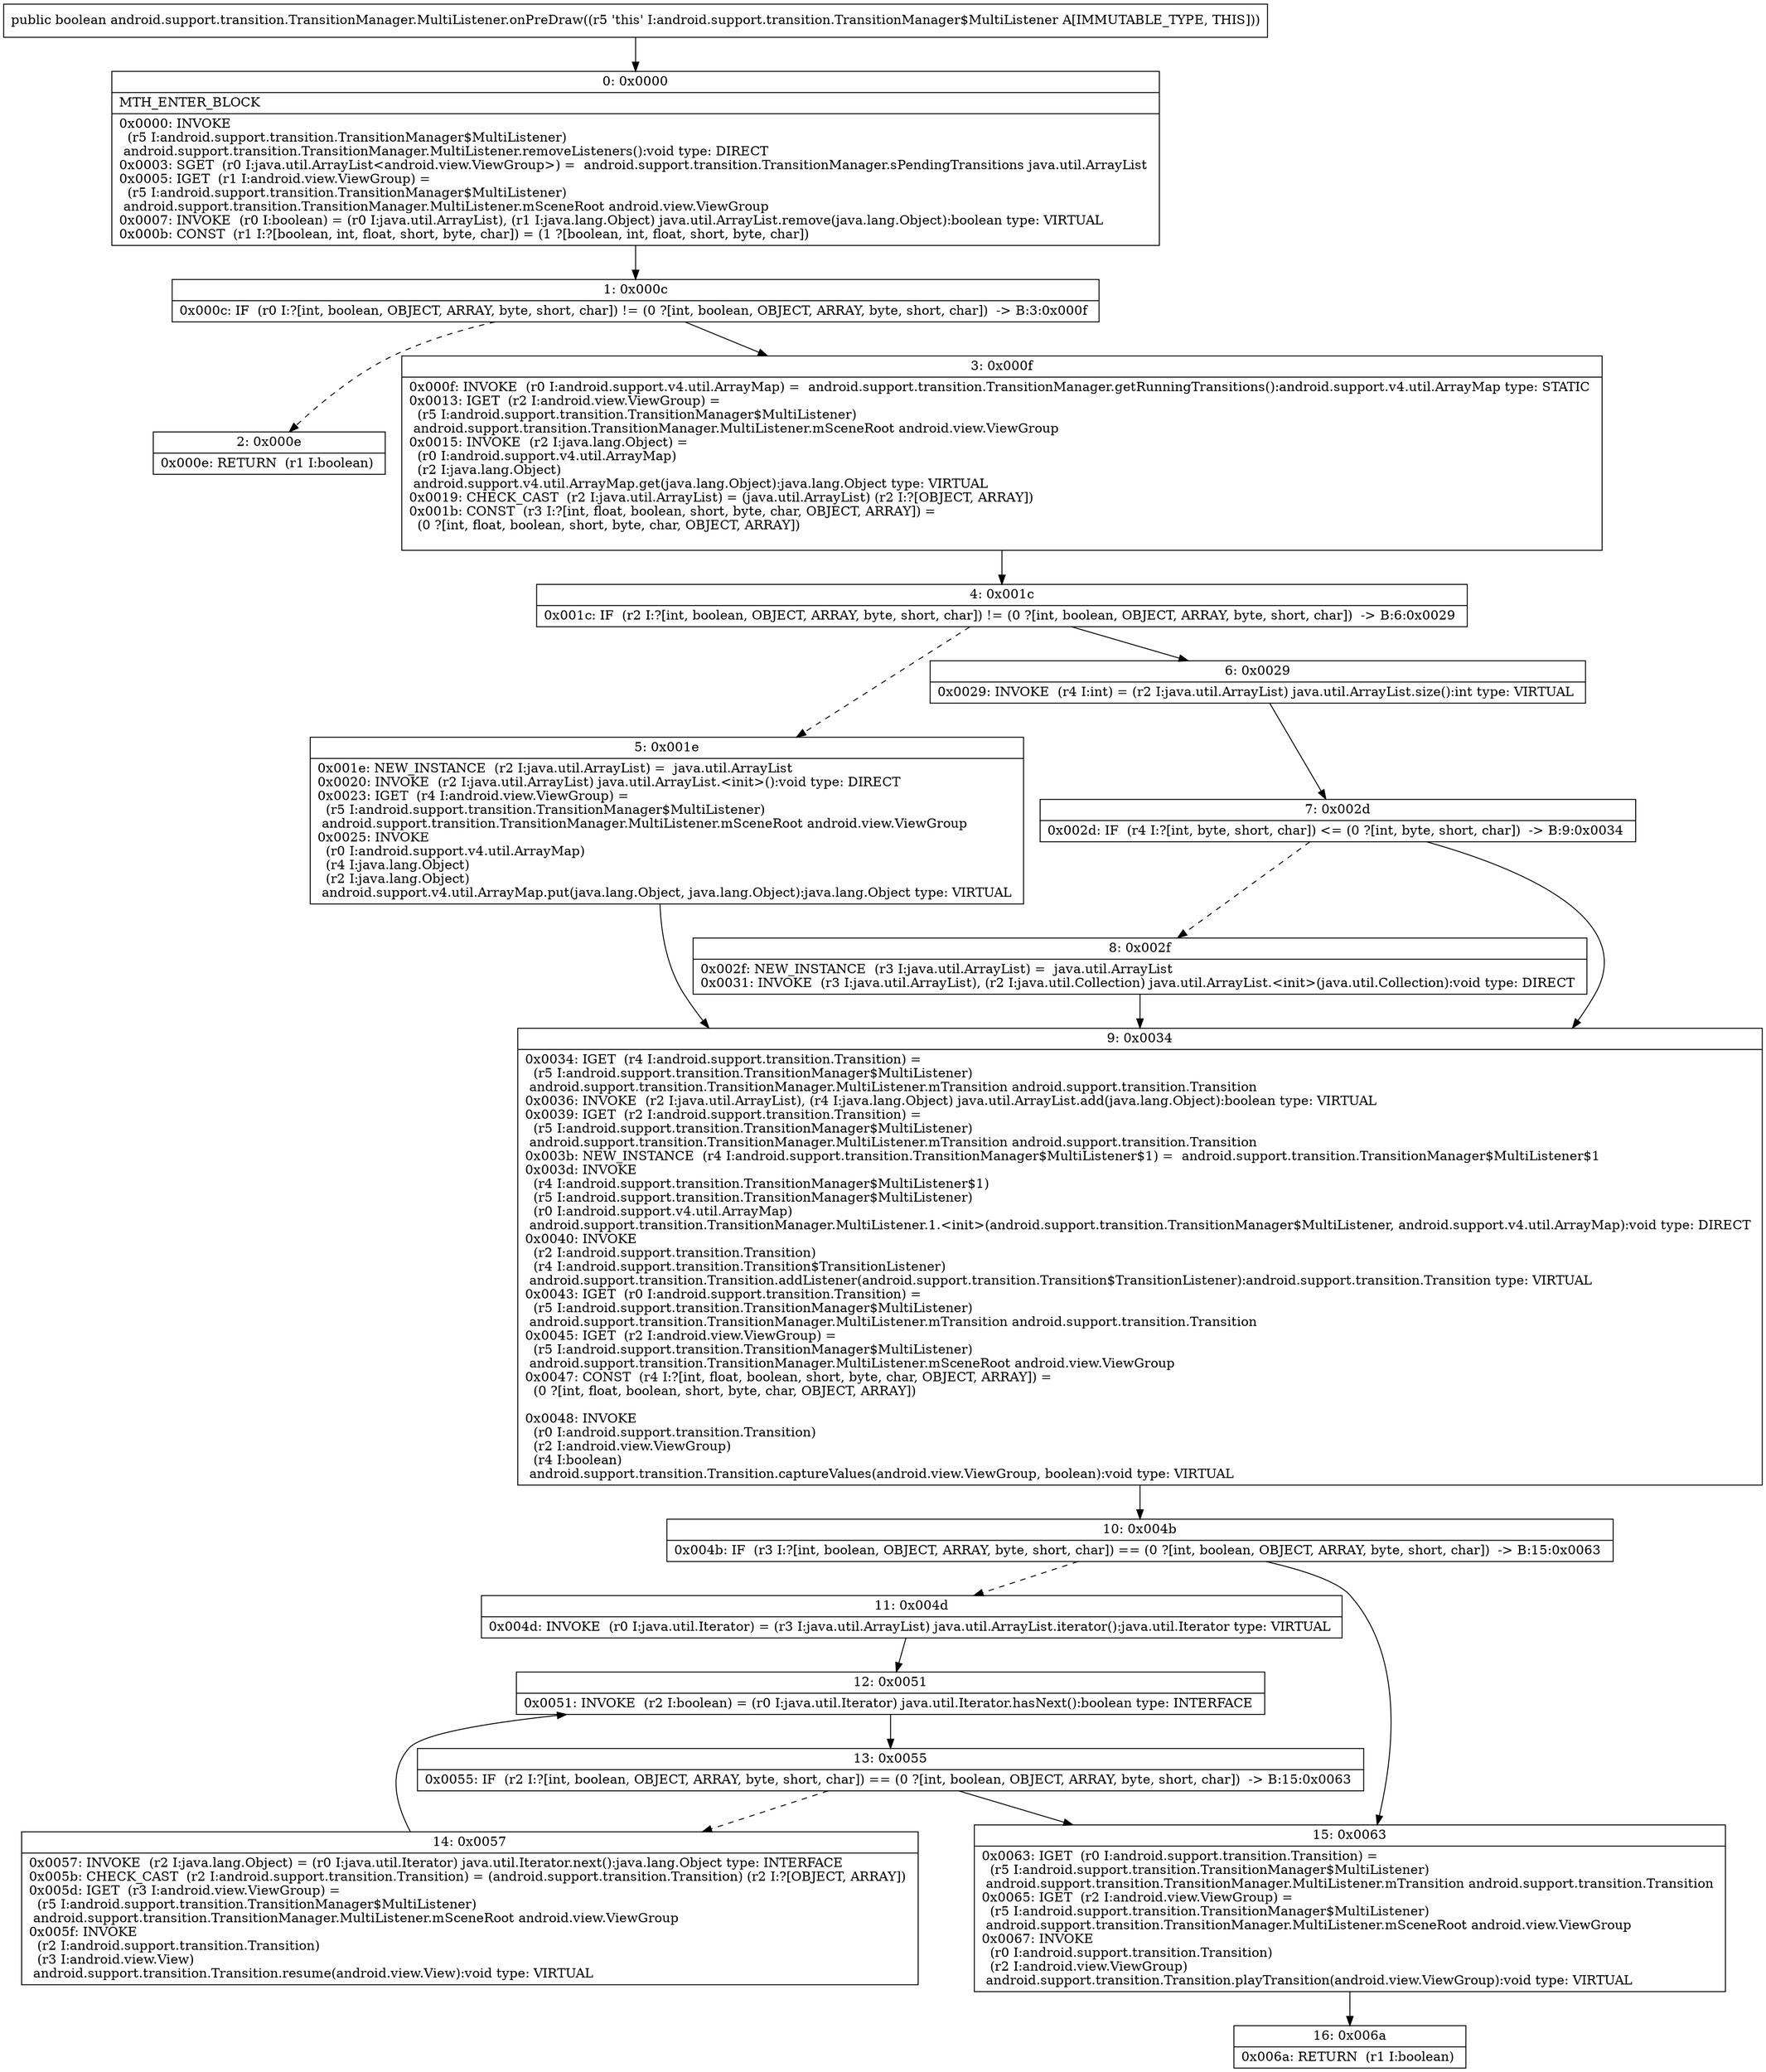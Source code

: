 digraph "CFG forandroid.support.transition.TransitionManager.MultiListener.onPreDraw()Z" {
Node_0 [shape=record,label="{0\:\ 0x0000|MTH_ENTER_BLOCK\l|0x0000: INVOKE  \l  (r5 I:android.support.transition.TransitionManager$MultiListener)\l android.support.transition.TransitionManager.MultiListener.removeListeners():void type: DIRECT \l0x0003: SGET  (r0 I:java.util.ArrayList\<android.view.ViewGroup\>) =  android.support.transition.TransitionManager.sPendingTransitions java.util.ArrayList \l0x0005: IGET  (r1 I:android.view.ViewGroup) = \l  (r5 I:android.support.transition.TransitionManager$MultiListener)\l android.support.transition.TransitionManager.MultiListener.mSceneRoot android.view.ViewGroup \l0x0007: INVOKE  (r0 I:boolean) = (r0 I:java.util.ArrayList), (r1 I:java.lang.Object) java.util.ArrayList.remove(java.lang.Object):boolean type: VIRTUAL \l0x000b: CONST  (r1 I:?[boolean, int, float, short, byte, char]) = (1 ?[boolean, int, float, short, byte, char]) \l}"];
Node_1 [shape=record,label="{1\:\ 0x000c|0x000c: IF  (r0 I:?[int, boolean, OBJECT, ARRAY, byte, short, char]) != (0 ?[int, boolean, OBJECT, ARRAY, byte, short, char])  \-\> B:3:0x000f \l}"];
Node_2 [shape=record,label="{2\:\ 0x000e|0x000e: RETURN  (r1 I:boolean) \l}"];
Node_3 [shape=record,label="{3\:\ 0x000f|0x000f: INVOKE  (r0 I:android.support.v4.util.ArrayMap) =  android.support.transition.TransitionManager.getRunningTransitions():android.support.v4.util.ArrayMap type: STATIC \l0x0013: IGET  (r2 I:android.view.ViewGroup) = \l  (r5 I:android.support.transition.TransitionManager$MultiListener)\l android.support.transition.TransitionManager.MultiListener.mSceneRoot android.view.ViewGroup \l0x0015: INVOKE  (r2 I:java.lang.Object) = \l  (r0 I:android.support.v4.util.ArrayMap)\l  (r2 I:java.lang.Object)\l android.support.v4.util.ArrayMap.get(java.lang.Object):java.lang.Object type: VIRTUAL \l0x0019: CHECK_CAST  (r2 I:java.util.ArrayList) = (java.util.ArrayList) (r2 I:?[OBJECT, ARRAY]) \l0x001b: CONST  (r3 I:?[int, float, boolean, short, byte, char, OBJECT, ARRAY]) = \l  (0 ?[int, float, boolean, short, byte, char, OBJECT, ARRAY])\l \l}"];
Node_4 [shape=record,label="{4\:\ 0x001c|0x001c: IF  (r2 I:?[int, boolean, OBJECT, ARRAY, byte, short, char]) != (0 ?[int, boolean, OBJECT, ARRAY, byte, short, char])  \-\> B:6:0x0029 \l}"];
Node_5 [shape=record,label="{5\:\ 0x001e|0x001e: NEW_INSTANCE  (r2 I:java.util.ArrayList) =  java.util.ArrayList \l0x0020: INVOKE  (r2 I:java.util.ArrayList) java.util.ArrayList.\<init\>():void type: DIRECT \l0x0023: IGET  (r4 I:android.view.ViewGroup) = \l  (r5 I:android.support.transition.TransitionManager$MultiListener)\l android.support.transition.TransitionManager.MultiListener.mSceneRoot android.view.ViewGroup \l0x0025: INVOKE  \l  (r0 I:android.support.v4.util.ArrayMap)\l  (r4 I:java.lang.Object)\l  (r2 I:java.lang.Object)\l android.support.v4.util.ArrayMap.put(java.lang.Object, java.lang.Object):java.lang.Object type: VIRTUAL \l}"];
Node_6 [shape=record,label="{6\:\ 0x0029|0x0029: INVOKE  (r4 I:int) = (r2 I:java.util.ArrayList) java.util.ArrayList.size():int type: VIRTUAL \l}"];
Node_7 [shape=record,label="{7\:\ 0x002d|0x002d: IF  (r4 I:?[int, byte, short, char]) \<= (0 ?[int, byte, short, char])  \-\> B:9:0x0034 \l}"];
Node_8 [shape=record,label="{8\:\ 0x002f|0x002f: NEW_INSTANCE  (r3 I:java.util.ArrayList) =  java.util.ArrayList \l0x0031: INVOKE  (r3 I:java.util.ArrayList), (r2 I:java.util.Collection) java.util.ArrayList.\<init\>(java.util.Collection):void type: DIRECT \l}"];
Node_9 [shape=record,label="{9\:\ 0x0034|0x0034: IGET  (r4 I:android.support.transition.Transition) = \l  (r5 I:android.support.transition.TransitionManager$MultiListener)\l android.support.transition.TransitionManager.MultiListener.mTransition android.support.transition.Transition \l0x0036: INVOKE  (r2 I:java.util.ArrayList), (r4 I:java.lang.Object) java.util.ArrayList.add(java.lang.Object):boolean type: VIRTUAL \l0x0039: IGET  (r2 I:android.support.transition.Transition) = \l  (r5 I:android.support.transition.TransitionManager$MultiListener)\l android.support.transition.TransitionManager.MultiListener.mTransition android.support.transition.Transition \l0x003b: NEW_INSTANCE  (r4 I:android.support.transition.TransitionManager$MultiListener$1) =  android.support.transition.TransitionManager$MultiListener$1 \l0x003d: INVOKE  \l  (r4 I:android.support.transition.TransitionManager$MultiListener$1)\l  (r5 I:android.support.transition.TransitionManager$MultiListener)\l  (r0 I:android.support.v4.util.ArrayMap)\l android.support.transition.TransitionManager.MultiListener.1.\<init\>(android.support.transition.TransitionManager$MultiListener, android.support.v4.util.ArrayMap):void type: DIRECT \l0x0040: INVOKE  \l  (r2 I:android.support.transition.Transition)\l  (r4 I:android.support.transition.Transition$TransitionListener)\l android.support.transition.Transition.addListener(android.support.transition.Transition$TransitionListener):android.support.transition.Transition type: VIRTUAL \l0x0043: IGET  (r0 I:android.support.transition.Transition) = \l  (r5 I:android.support.transition.TransitionManager$MultiListener)\l android.support.transition.TransitionManager.MultiListener.mTransition android.support.transition.Transition \l0x0045: IGET  (r2 I:android.view.ViewGroup) = \l  (r5 I:android.support.transition.TransitionManager$MultiListener)\l android.support.transition.TransitionManager.MultiListener.mSceneRoot android.view.ViewGroup \l0x0047: CONST  (r4 I:?[int, float, boolean, short, byte, char, OBJECT, ARRAY]) = \l  (0 ?[int, float, boolean, short, byte, char, OBJECT, ARRAY])\l \l0x0048: INVOKE  \l  (r0 I:android.support.transition.Transition)\l  (r2 I:android.view.ViewGroup)\l  (r4 I:boolean)\l android.support.transition.Transition.captureValues(android.view.ViewGroup, boolean):void type: VIRTUAL \l}"];
Node_10 [shape=record,label="{10\:\ 0x004b|0x004b: IF  (r3 I:?[int, boolean, OBJECT, ARRAY, byte, short, char]) == (0 ?[int, boolean, OBJECT, ARRAY, byte, short, char])  \-\> B:15:0x0063 \l}"];
Node_11 [shape=record,label="{11\:\ 0x004d|0x004d: INVOKE  (r0 I:java.util.Iterator) = (r3 I:java.util.ArrayList) java.util.ArrayList.iterator():java.util.Iterator type: VIRTUAL \l}"];
Node_12 [shape=record,label="{12\:\ 0x0051|0x0051: INVOKE  (r2 I:boolean) = (r0 I:java.util.Iterator) java.util.Iterator.hasNext():boolean type: INTERFACE \l}"];
Node_13 [shape=record,label="{13\:\ 0x0055|0x0055: IF  (r2 I:?[int, boolean, OBJECT, ARRAY, byte, short, char]) == (0 ?[int, boolean, OBJECT, ARRAY, byte, short, char])  \-\> B:15:0x0063 \l}"];
Node_14 [shape=record,label="{14\:\ 0x0057|0x0057: INVOKE  (r2 I:java.lang.Object) = (r0 I:java.util.Iterator) java.util.Iterator.next():java.lang.Object type: INTERFACE \l0x005b: CHECK_CAST  (r2 I:android.support.transition.Transition) = (android.support.transition.Transition) (r2 I:?[OBJECT, ARRAY]) \l0x005d: IGET  (r3 I:android.view.ViewGroup) = \l  (r5 I:android.support.transition.TransitionManager$MultiListener)\l android.support.transition.TransitionManager.MultiListener.mSceneRoot android.view.ViewGroup \l0x005f: INVOKE  \l  (r2 I:android.support.transition.Transition)\l  (r3 I:android.view.View)\l android.support.transition.Transition.resume(android.view.View):void type: VIRTUAL \l}"];
Node_15 [shape=record,label="{15\:\ 0x0063|0x0063: IGET  (r0 I:android.support.transition.Transition) = \l  (r5 I:android.support.transition.TransitionManager$MultiListener)\l android.support.transition.TransitionManager.MultiListener.mTransition android.support.transition.Transition \l0x0065: IGET  (r2 I:android.view.ViewGroup) = \l  (r5 I:android.support.transition.TransitionManager$MultiListener)\l android.support.transition.TransitionManager.MultiListener.mSceneRoot android.view.ViewGroup \l0x0067: INVOKE  \l  (r0 I:android.support.transition.Transition)\l  (r2 I:android.view.ViewGroup)\l android.support.transition.Transition.playTransition(android.view.ViewGroup):void type: VIRTUAL \l}"];
Node_16 [shape=record,label="{16\:\ 0x006a|0x006a: RETURN  (r1 I:boolean) \l}"];
MethodNode[shape=record,label="{public boolean android.support.transition.TransitionManager.MultiListener.onPreDraw((r5 'this' I:android.support.transition.TransitionManager$MultiListener A[IMMUTABLE_TYPE, THIS])) }"];
MethodNode -> Node_0;
Node_0 -> Node_1;
Node_1 -> Node_2[style=dashed];
Node_1 -> Node_3;
Node_3 -> Node_4;
Node_4 -> Node_5[style=dashed];
Node_4 -> Node_6;
Node_5 -> Node_9;
Node_6 -> Node_7;
Node_7 -> Node_8[style=dashed];
Node_7 -> Node_9;
Node_8 -> Node_9;
Node_9 -> Node_10;
Node_10 -> Node_11[style=dashed];
Node_10 -> Node_15;
Node_11 -> Node_12;
Node_12 -> Node_13;
Node_13 -> Node_14[style=dashed];
Node_13 -> Node_15;
Node_14 -> Node_12;
Node_15 -> Node_16;
}


